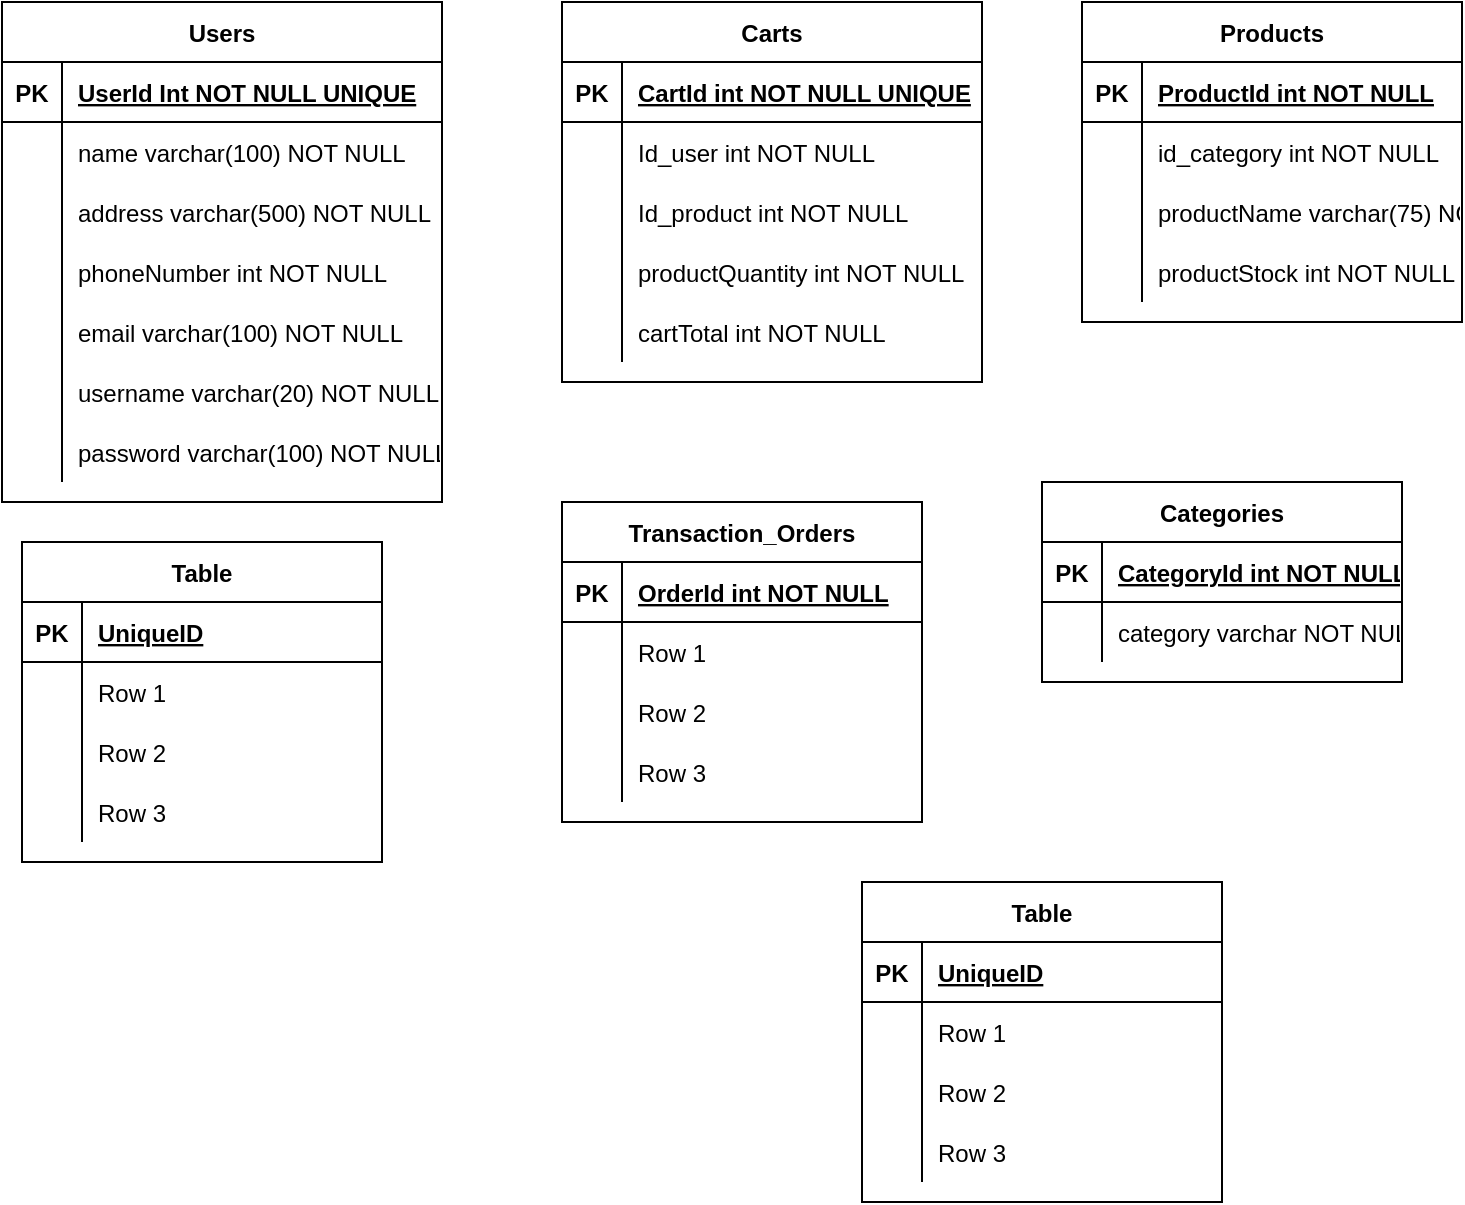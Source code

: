 <mxfile version="14.7.0" type="github">
  <diagram id="R2lEEEUBdFMjLlhIrx00" name="Page-1">
    <mxGraphModel dx="883" dy="556" grid="1" gridSize="10" guides="1" tooltips="1" connect="1" arrows="1" fold="1" page="1" pageScale="1" pageWidth="850" pageHeight="1100" math="0" shadow="0" extFonts="Permanent Marker^https://fonts.googleapis.com/css?family=Permanent+Marker">
      <root>
        <mxCell id="0" />
        <mxCell id="1" parent="0" />
        <mxCell id="rfaRZoywwaGYxJj0P569-1" value="Users" style="shape=table;startSize=30;container=1;collapsible=1;childLayout=tableLayout;fixedRows=1;rowLines=0;fontStyle=1;align=center;resizeLast=1;" vertex="1" parent="1">
          <mxGeometry x="100" y="170" width="220" height="250" as="geometry" />
        </mxCell>
        <mxCell id="rfaRZoywwaGYxJj0P569-2" value="" style="shape=partialRectangle;collapsible=0;dropTarget=0;pointerEvents=0;fillColor=none;top=0;left=0;bottom=1;right=0;points=[[0,0.5],[1,0.5]];portConstraint=eastwest;" vertex="1" parent="rfaRZoywwaGYxJj0P569-1">
          <mxGeometry y="30" width="220" height="30" as="geometry" />
        </mxCell>
        <mxCell id="rfaRZoywwaGYxJj0P569-3" value="PK" style="shape=partialRectangle;connectable=0;fillColor=none;top=0;left=0;bottom=0;right=0;fontStyle=1;overflow=hidden;" vertex="1" parent="rfaRZoywwaGYxJj0P569-2">
          <mxGeometry width="30" height="30" as="geometry" />
        </mxCell>
        <mxCell id="rfaRZoywwaGYxJj0P569-4" value="UserId Int NOT NULL UNIQUE" style="shape=partialRectangle;connectable=0;fillColor=none;top=0;left=0;bottom=0;right=0;align=left;spacingLeft=6;fontStyle=5;overflow=hidden;" vertex="1" parent="rfaRZoywwaGYxJj0P569-2">
          <mxGeometry x="30" width="190" height="30" as="geometry" />
        </mxCell>
        <mxCell id="rfaRZoywwaGYxJj0P569-5" value="" style="shape=partialRectangle;collapsible=0;dropTarget=0;pointerEvents=0;fillColor=none;top=0;left=0;bottom=0;right=0;points=[[0,0.5],[1,0.5]];portConstraint=eastwest;" vertex="1" parent="rfaRZoywwaGYxJj0P569-1">
          <mxGeometry y="60" width="220" height="30" as="geometry" />
        </mxCell>
        <mxCell id="rfaRZoywwaGYxJj0P569-6" value="" style="shape=partialRectangle;connectable=0;fillColor=none;top=0;left=0;bottom=0;right=0;editable=1;overflow=hidden;" vertex="1" parent="rfaRZoywwaGYxJj0P569-5">
          <mxGeometry width="30" height="30" as="geometry" />
        </mxCell>
        <mxCell id="rfaRZoywwaGYxJj0P569-7" value="name varchar(100) NOT NULL" style="shape=partialRectangle;connectable=0;fillColor=none;top=0;left=0;bottom=0;right=0;align=left;spacingLeft=6;overflow=hidden;" vertex="1" parent="rfaRZoywwaGYxJj0P569-5">
          <mxGeometry x="30" width="190" height="30" as="geometry" />
        </mxCell>
        <mxCell id="rfaRZoywwaGYxJj0P569-8" value="" style="shape=partialRectangle;collapsible=0;dropTarget=0;pointerEvents=0;fillColor=none;top=0;left=0;bottom=0;right=0;points=[[0,0.5],[1,0.5]];portConstraint=eastwest;" vertex="1" parent="rfaRZoywwaGYxJj0P569-1">
          <mxGeometry y="90" width="220" height="30" as="geometry" />
        </mxCell>
        <mxCell id="rfaRZoywwaGYxJj0P569-9" value="" style="shape=partialRectangle;connectable=0;fillColor=none;top=0;left=0;bottom=0;right=0;editable=1;overflow=hidden;" vertex="1" parent="rfaRZoywwaGYxJj0P569-8">
          <mxGeometry width="30" height="30" as="geometry" />
        </mxCell>
        <mxCell id="rfaRZoywwaGYxJj0P569-10" value="address varchar(500) NOT NULL" style="shape=partialRectangle;connectable=0;fillColor=none;top=0;left=0;bottom=0;right=0;align=left;spacingLeft=6;overflow=hidden;" vertex="1" parent="rfaRZoywwaGYxJj0P569-8">
          <mxGeometry x="30" width="190" height="30" as="geometry" />
        </mxCell>
        <mxCell id="rfaRZoywwaGYxJj0P569-11" value="" style="shape=partialRectangle;collapsible=0;dropTarget=0;pointerEvents=0;fillColor=none;top=0;left=0;bottom=0;right=0;points=[[0,0.5],[1,0.5]];portConstraint=eastwest;" vertex="1" parent="rfaRZoywwaGYxJj0P569-1">
          <mxGeometry y="120" width="220" height="30" as="geometry" />
        </mxCell>
        <mxCell id="rfaRZoywwaGYxJj0P569-12" value="" style="shape=partialRectangle;connectable=0;fillColor=none;top=0;left=0;bottom=0;right=0;editable=1;overflow=hidden;" vertex="1" parent="rfaRZoywwaGYxJj0P569-11">
          <mxGeometry width="30" height="30" as="geometry" />
        </mxCell>
        <mxCell id="rfaRZoywwaGYxJj0P569-13" value="phoneNumber int NOT NULL" style="shape=partialRectangle;connectable=0;fillColor=none;top=0;left=0;bottom=0;right=0;align=left;spacingLeft=6;overflow=hidden;" vertex="1" parent="rfaRZoywwaGYxJj0P569-11">
          <mxGeometry x="30" width="190" height="30" as="geometry" />
        </mxCell>
        <mxCell id="rfaRZoywwaGYxJj0P569-92" value="" style="shape=partialRectangle;collapsible=0;dropTarget=0;pointerEvents=0;fillColor=none;top=0;left=0;bottom=0;right=0;points=[[0,0.5],[1,0.5]];portConstraint=eastwest;" vertex="1" parent="rfaRZoywwaGYxJj0P569-1">
          <mxGeometry y="150" width="220" height="30" as="geometry" />
        </mxCell>
        <mxCell id="rfaRZoywwaGYxJj0P569-93" value="" style="shape=partialRectangle;connectable=0;fillColor=none;top=0;left=0;bottom=0;right=0;editable=1;overflow=hidden;" vertex="1" parent="rfaRZoywwaGYxJj0P569-92">
          <mxGeometry width="30" height="30" as="geometry" />
        </mxCell>
        <mxCell id="rfaRZoywwaGYxJj0P569-94" value="email varchar(100) NOT NULL" style="shape=partialRectangle;connectable=0;fillColor=none;top=0;left=0;bottom=0;right=0;align=left;spacingLeft=6;overflow=hidden;" vertex="1" parent="rfaRZoywwaGYxJj0P569-92">
          <mxGeometry x="30" width="190" height="30" as="geometry" />
        </mxCell>
        <mxCell id="rfaRZoywwaGYxJj0P569-95" value="" style="shape=partialRectangle;collapsible=0;dropTarget=0;pointerEvents=0;fillColor=none;top=0;left=0;bottom=0;right=0;points=[[0,0.5],[1,0.5]];portConstraint=eastwest;" vertex="1" parent="rfaRZoywwaGYxJj0P569-1">
          <mxGeometry y="180" width="220" height="30" as="geometry" />
        </mxCell>
        <mxCell id="rfaRZoywwaGYxJj0P569-96" value="" style="shape=partialRectangle;connectable=0;fillColor=none;top=0;left=0;bottom=0;right=0;editable=1;overflow=hidden;" vertex="1" parent="rfaRZoywwaGYxJj0P569-95">
          <mxGeometry width="30" height="30" as="geometry" />
        </mxCell>
        <mxCell id="rfaRZoywwaGYxJj0P569-97" value="username varchar(20) NOT NULL" style="shape=partialRectangle;connectable=0;fillColor=none;top=0;left=0;bottom=0;right=0;align=left;spacingLeft=6;overflow=hidden;" vertex="1" parent="rfaRZoywwaGYxJj0P569-95">
          <mxGeometry x="30" width="190" height="30" as="geometry" />
        </mxCell>
        <mxCell id="rfaRZoywwaGYxJj0P569-98" value="" style="shape=partialRectangle;collapsible=0;dropTarget=0;pointerEvents=0;fillColor=none;top=0;left=0;bottom=0;right=0;points=[[0,0.5],[1,0.5]];portConstraint=eastwest;" vertex="1" parent="rfaRZoywwaGYxJj0P569-1">
          <mxGeometry y="210" width="220" height="30" as="geometry" />
        </mxCell>
        <mxCell id="rfaRZoywwaGYxJj0P569-99" value="" style="shape=partialRectangle;connectable=0;fillColor=none;top=0;left=0;bottom=0;right=0;editable=1;overflow=hidden;" vertex="1" parent="rfaRZoywwaGYxJj0P569-98">
          <mxGeometry width="30" height="30" as="geometry" />
        </mxCell>
        <mxCell id="rfaRZoywwaGYxJj0P569-100" value="password varchar(100) NOT NULL" style="shape=partialRectangle;connectable=0;fillColor=none;top=0;left=0;bottom=0;right=0;align=left;spacingLeft=6;overflow=hidden;" vertex="1" parent="rfaRZoywwaGYxJj0P569-98">
          <mxGeometry x="30" width="190" height="30" as="geometry" />
        </mxCell>
        <mxCell id="rfaRZoywwaGYxJj0P569-14" value="Carts" style="shape=table;startSize=30;container=1;collapsible=1;childLayout=tableLayout;fixedRows=1;rowLines=0;fontStyle=1;align=center;resizeLast=1;" vertex="1" parent="1">
          <mxGeometry x="380" y="170" width="210" height="190" as="geometry" />
        </mxCell>
        <mxCell id="rfaRZoywwaGYxJj0P569-15" value="" style="shape=partialRectangle;collapsible=0;dropTarget=0;pointerEvents=0;fillColor=none;top=0;left=0;bottom=1;right=0;points=[[0,0.5],[1,0.5]];portConstraint=eastwest;" vertex="1" parent="rfaRZoywwaGYxJj0P569-14">
          <mxGeometry y="30" width="210" height="30" as="geometry" />
        </mxCell>
        <mxCell id="rfaRZoywwaGYxJj0P569-16" value="PK" style="shape=partialRectangle;connectable=0;fillColor=none;top=0;left=0;bottom=0;right=0;fontStyle=1;overflow=hidden;" vertex="1" parent="rfaRZoywwaGYxJj0P569-15">
          <mxGeometry width="30" height="30" as="geometry" />
        </mxCell>
        <mxCell id="rfaRZoywwaGYxJj0P569-17" value="CartId int NOT NULL UNIQUE" style="shape=partialRectangle;connectable=0;fillColor=none;top=0;left=0;bottom=0;right=0;align=left;spacingLeft=6;fontStyle=5;overflow=hidden;" vertex="1" parent="rfaRZoywwaGYxJj0P569-15">
          <mxGeometry x="30" width="180" height="30" as="geometry" />
        </mxCell>
        <mxCell id="rfaRZoywwaGYxJj0P569-18" value="" style="shape=partialRectangle;collapsible=0;dropTarget=0;pointerEvents=0;fillColor=none;top=0;left=0;bottom=0;right=0;points=[[0,0.5],[1,0.5]];portConstraint=eastwest;" vertex="1" parent="rfaRZoywwaGYxJj0P569-14">
          <mxGeometry y="60" width="210" height="30" as="geometry" />
        </mxCell>
        <mxCell id="rfaRZoywwaGYxJj0P569-19" value="" style="shape=partialRectangle;connectable=0;fillColor=none;top=0;left=0;bottom=0;right=0;editable=1;overflow=hidden;" vertex="1" parent="rfaRZoywwaGYxJj0P569-18">
          <mxGeometry width="30" height="30" as="geometry" />
        </mxCell>
        <mxCell id="rfaRZoywwaGYxJj0P569-20" value="Id_user int NOT NULL " style="shape=partialRectangle;connectable=0;fillColor=none;top=0;left=0;bottom=0;right=0;align=left;spacingLeft=6;overflow=hidden;" vertex="1" parent="rfaRZoywwaGYxJj0P569-18">
          <mxGeometry x="30" width="180" height="30" as="geometry" />
        </mxCell>
        <mxCell id="rfaRZoywwaGYxJj0P569-21" value="" style="shape=partialRectangle;collapsible=0;dropTarget=0;pointerEvents=0;fillColor=none;top=0;left=0;bottom=0;right=0;points=[[0,0.5],[1,0.5]];portConstraint=eastwest;" vertex="1" parent="rfaRZoywwaGYxJj0P569-14">
          <mxGeometry y="90" width="210" height="30" as="geometry" />
        </mxCell>
        <mxCell id="rfaRZoywwaGYxJj0P569-22" value="" style="shape=partialRectangle;connectable=0;fillColor=none;top=0;left=0;bottom=0;right=0;editable=1;overflow=hidden;" vertex="1" parent="rfaRZoywwaGYxJj0P569-21">
          <mxGeometry width="30" height="30" as="geometry" />
        </mxCell>
        <mxCell id="rfaRZoywwaGYxJj0P569-23" value="Id_product int NOT NULL" style="shape=partialRectangle;connectable=0;fillColor=none;top=0;left=0;bottom=0;right=0;align=left;spacingLeft=6;overflow=hidden;" vertex="1" parent="rfaRZoywwaGYxJj0P569-21">
          <mxGeometry x="30" width="180" height="30" as="geometry" />
        </mxCell>
        <mxCell id="rfaRZoywwaGYxJj0P569-24" value="" style="shape=partialRectangle;collapsible=0;dropTarget=0;pointerEvents=0;fillColor=none;top=0;left=0;bottom=0;right=0;points=[[0,0.5],[1,0.5]];portConstraint=eastwest;" vertex="1" parent="rfaRZoywwaGYxJj0P569-14">
          <mxGeometry y="120" width="210" height="30" as="geometry" />
        </mxCell>
        <mxCell id="rfaRZoywwaGYxJj0P569-25" value="" style="shape=partialRectangle;connectable=0;fillColor=none;top=0;left=0;bottom=0;right=0;editable=1;overflow=hidden;" vertex="1" parent="rfaRZoywwaGYxJj0P569-24">
          <mxGeometry width="30" height="30" as="geometry" />
        </mxCell>
        <mxCell id="rfaRZoywwaGYxJj0P569-26" value="productQuantity int NOT NULL" style="shape=partialRectangle;connectable=0;fillColor=none;top=0;left=0;bottom=0;right=0;align=left;spacingLeft=6;overflow=hidden;" vertex="1" parent="rfaRZoywwaGYxJj0P569-24">
          <mxGeometry x="30" width="180" height="30" as="geometry" />
        </mxCell>
        <mxCell id="rfaRZoywwaGYxJj0P569-143" value="" style="shape=partialRectangle;collapsible=0;dropTarget=0;pointerEvents=0;fillColor=none;top=0;left=0;bottom=0;right=0;points=[[0,0.5],[1,0.5]];portConstraint=eastwest;" vertex="1" parent="rfaRZoywwaGYxJj0P569-14">
          <mxGeometry y="150" width="210" height="30" as="geometry" />
        </mxCell>
        <mxCell id="rfaRZoywwaGYxJj0P569-144" value="" style="shape=partialRectangle;connectable=0;fillColor=none;top=0;left=0;bottom=0;right=0;editable=1;overflow=hidden;" vertex="1" parent="rfaRZoywwaGYxJj0P569-143">
          <mxGeometry width="30" height="30" as="geometry" />
        </mxCell>
        <mxCell id="rfaRZoywwaGYxJj0P569-145" value="cartTotal int NOT NULL" style="shape=partialRectangle;connectable=0;fillColor=none;top=0;left=0;bottom=0;right=0;align=left;spacingLeft=6;overflow=hidden;" vertex="1" parent="rfaRZoywwaGYxJj0P569-143">
          <mxGeometry x="30" width="180" height="30" as="geometry" />
        </mxCell>
        <mxCell id="rfaRZoywwaGYxJj0P569-27" value="Table" style="shape=table;startSize=30;container=1;collapsible=1;childLayout=tableLayout;fixedRows=1;rowLines=0;fontStyle=1;align=center;resizeLast=1;" vertex="1" parent="1">
          <mxGeometry x="110" y="440" width="180" height="160" as="geometry" />
        </mxCell>
        <mxCell id="rfaRZoywwaGYxJj0P569-28" value="" style="shape=partialRectangle;collapsible=0;dropTarget=0;pointerEvents=0;fillColor=none;top=0;left=0;bottom=1;right=0;points=[[0,0.5],[1,0.5]];portConstraint=eastwest;" vertex="1" parent="rfaRZoywwaGYxJj0P569-27">
          <mxGeometry y="30" width="180" height="30" as="geometry" />
        </mxCell>
        <mxCell id="rfaRZoywwaGYxJj0P569-29" value="PK" style="shape=partialRectangle;connectable=0;fillColor=none;top=0;left=0;bottom=0;right=0;fontStyle=1;overflow=hidden;" vertex="1" parent="rfaRZoywwaGYxJj0P569-28">
          <mxGeometry width="30" height="30" as="geometry" />
        </mxCell>
        <mxCell id="rfaRZoywwaGYxJj0P569-30" value="UniqueID" style="shape=partialRectangle;connectable=0;fillColor=none;top=0;left=0;bottom=0;right=0;align=left;spacingLeft=6;fontStyle=5;overflow=hidden;" vertex="1" parent="rfaRZoywwaGYxJj0P569-28">
          <mxGeometry x="30" width="150" height="30" as="geometry" />
        </mxCell>
        <mxCell id="rfaRZoywwaGYxJj0P569-31" value="" style="shape=partialRectangle;collapsible=0;dropTarget=0;pointerEvents=0;fillColor=none;top=0;left=0;bottom=0;right=0;points=[[0,0.5],[1,0.5]];portConstraint=eastwest;" vertex="1" parent="rfaRZoywwaGYxJj0P569-27">
          <mxGeometry y="60" width="180" height="30" as="geometry" />
        </mxCell>
        <mxCell id="rfaRZoywwaGYxJj0P569-32" value="" style="shape=partialRectangle;connectable=0;fillColor=none;top=0;left=0;bottom=0;right=0;editable=1;overflow=hidden;" vertex="1" parent="rfaRZoywwaGYxJj0P569-31">
          <mxGeometry width="30" height="30" as="geometry" />
        </mxCell>
        <mxCell id="rfaRZoywwaGYxJj0P569-33" value="Row 1" style="shape=partialRectangle;connectable=0;fillColor=none;top=0;left=0;bottom=0;right=0;align=left;spacingLeft=6;overflow=hidden;" vertex="1" parent="rfaRZoywwaGYxJj0P569-31">
          <mxGeometry x="30" width="150" height="30" as="geometry" />
        </mxCell>
        <mxCell id="rfaRZoywwaGYxJj0P569-34" value="" style="shape=partialRectangle;collapsible=0;dropTarget=0;pointerEvents=0;fillColor=none;top=0;left=0;bottom=0;right=0;points=[[0,0.5],[1,0.5]];portConstraint=eastwest;" vertex="1" parent="rfaRZoywwaGYxJj0P569-27">
          <mxGeometry y="90" width="180" height="30" as="geometry" />
        </mxCell>
        <mxCell id="rfaRZoywwaGYxJj0P569-35" value="" style="shape=partialRectangle;connectable=0;fillColor=none;top=0;left=0;bottom=0;right=0;editable=1;overflow=hidden;" vertex="1" parent="rfaRZoywwaGYxJj0P569-34">
          <mxGeometry width="30" height="30" as="geometry" />
        </mxCell>
        <mxCell id="rfaRZoywwaGYxJj0P569-36" value="Row 2" style="shape=partialRectangle;connectable=0;fillColor=none;top=0;left=0;bottom=0;right=0;align=left;spacingLeft=6;overflow=hidden;" vertex="1" parent="rfaRZoywwaGYxJj0P569-34">
          <mxGeometry x="30" width="150" height="30" as="geometry" />
        </mxCell>
        <mxCell id="rfaRZoywwaGYxJj0P569-37" value="" style="shape=partialRectangle;collapsible=0;dropTarget=0;pointerEvents=0;fillColor=none;top=0;left=0;bottom=0;right=0;points=[[0,0.5],[1,0.5]];portConstraint=eastwest;" vertex="1" parent="rfaRZoywwaGYxJj0P569-27">
          <mxGeometry y="120" width="180" height="30" as="geometry" />
        </mxCell>
        <mxCell id="rfaRZoywwaGYxJj0P569-38" value="" style="shape=partialRectangle;connectable=0;fillColor=none;top=0;left=0;bottom=0;right=0;editable=1;overflow=hidden;" vertex="1" parent="rfaRZoywwaGYxJj0P569-37">
          <mxGeometry width="30" height="30" as="geometry" />
        </mxCell>
        <mxCell id="rfaRZoywwaGYxJj0P569-39" value="Row 3" style="shape=partialRectangle;connectable=0;fillColor=none;top=0;left=0;bottom=0;right=0;align=left;spacingLeft=6;overflow=hidden;" vertex="1" parent="rfaRZoywwaGYxJj0P569-37">
          <mxGeometry x="30" width="150" height="30" as="geometry" />
        </mxCell>
        <mxCell id="rfaRZoywwaGYxJj0P569-40" value="Transaction_Orders" style="shape=table;startSize=30;container=1;collapsible=1;childLayout=tableLayout;fixedRows=1;rowLines=0;fontStyle=1;align=center;resizeLast=1;" vertex="1" parent="1">
          <mxGeometry x="380" y="420" width="180" height="160" as="geometry" />
        </mxCell>
        <mxCell id="rfaRZoywwaGYxJj0P569-41" value="" style="shape=partialRectangle;collapsible=0;dropTarget=0;pointerEvents=0;fillColor=none;top=0;left=0;bottom=1;right=0;points=[[0,0.5],[1,0.5]];portConstraint=eastwest;" vertex="1" parent="rfaRZoywwaGYxJj0P569-40">
          <mxGeometry y="30" width="180" height="30" as="geometry" />
        </mxCell>
        <mxCell id="rfaRZoywwaGYxJj0P569-42" value="PK" style="shape=partialRectangle;connectable=0;fillColor=none;top=0;left=0;bottom=0;right=0;fontStyle=1;overflow=hidden;" vertex="1" parent="rfaRZoywwaGYxJj0P569-41">
          <mxGeometry width="30" height="30" as="geometry" />
        </mxCell>
        <mxCell id="rfaRZoywwaGYxJj0P569-43" value="OrderId int NOT NULL" style="shape=partialRectangle;connectable=0;fillColor=none;top=0;left=0;bottom=0;right=0;align=left;spacingLeft=6;fontStyle=5;overflow=hidden;" vertex="1" parent="rfaRZoywwaGYxJj0P569-41">
          <mxGeometry x="30" width="150" height="30" as="geometry" />
        </mxCell>
        <mxCell id="rfaRZoywwaGYxJj0P569-44" value="" style="shape=partialRectangle;collapsible=0;dropTarget=0;pointerEvents=0;fillColor=none;top=0;left=0;bottom=0;right=0;points=[[0,0.5],[1,0.5]];portConstraint=eastwest;" vertex="1" parent="rfaRZoywwaGYxJj0P569-40">
          <mxGeometry y="60" width="180" height="30" as="geometry" />
        </mxCell>
        <mxCell id="rfaRZoywwaGYxJj0P569-45" value="" style="shape=partialRectangle;connectable=0;fillColor=none;top=0;left=0;bottom=0;right=0;editable=1;overflow=hidden;" vertex="1" parent="rfaRZoywwaGYxJj0P569-44">
          <mxGeometry width="30" height="30" as="geometry" />
        </mxCell>
        <mxCell id="rfaRZoywwaGYxJj0P569-46" value="Row 1" style="shape=partialRectangle;connectable=0;fillColor=none;top=0;left=0;bottom=0;right=0;align=left;spacingLeft=6;overflow=hidden;" vertex="1" parent="rfaRZoywwaGYxJj0P569-44">
          <mxGeometry x="30" width="150" height="30" as="geometry" />
        </mxCell>
        <mxCell id="rfaRZoywwaGYxJj0P569-47" value="" style="shape=partialRectangle;collapsible=0;dropTarget=0;pointerEvents=0;fillColor=none;top=0;left=0;bottom=0;right=0;points=[[0,0.5],[1,0.5]];portConstraint=eastwest;" vertex="1" parent="rfaRZoywwaGYxJj0P569-40">
          <mxGeometry y="90" width="180" height="30" as="geometry" />
        </mxCell>
        <mxCell id="rfaRZoywwaGYxJj0P569-48" value="" style="shape=partialRectangle;connectable=0;fillColor=none;top=0;left=0;bottom=0;right=0;editable=1;overflow=hidden;" vertex="1" parent="rfaRZoywwaGYxJj0P569-47">
          <mxGeometry width="30" height="30" as="geometry" />
        </mxCell>
        <mxCell id="rfaRZoywwaGYxJj0P569-49" value="Row 2" style="shape=partialRectangle;connectable=0;fillColor=none;top=0;left=0;bottom=0;right=0;align=left;spacingLeft=6;overflow=hidden;" vertex="1" parent="rfaRZoywwaGYxJj0P569-47">
          <mxGeometry x="30" width="150" height="30" as="geometry" />
        </mxCell>
        <mxCell id="rfaRZoywwaGYxJj0P569-50" value="" style="shape=partialRectangle;collapsible=0;dropTarget=0;pointerEvents=0;fillColor=none;top=0;left=0;bottom=0;right=0;points=[[0,0.5],[1,0.5]];portConstraint=eastwest;" vertex="1" parent="rfaRZoywwaGYxJj0P569-40">
          <mxGeometry y="120" width="180" height="30" as="geometry" />
        </mxCell>
        <mxCell id="rfaRZoywwaGYxJj0P569-51" value="" style="shape=partialRectangle;connectable=0;fillColor=none;top=0;left=0;bottom=0;right=0;editable=1;overflow=hidden;" vertex="1" parent="rfaRZoywwaGYxJj0P569-50">
          <mxGeometry width="30" height="30" as="geometry" />
        </mxCell>
        <mxCell id="rfaRZoywwaGYxJj0P569-52" value="Row 3" style="shape=partialRectangle;connectable=0;fillColor=none;top=0;left=0;bottom=0;right=0;align=left;spacingLeft=6;overflow=hidden;" vertex="1" parent="rfaRZoywwaGYxJj0P569-50">
          <mxGeometry x="30" width="150" height="30" as="geometry" />
        </mxCell>
        <mxCell id="rfaRZoywwaGYxJj0P569-53" value="Products" style="shape=table;startSize=30;container=1;collapsible=1;childLayout=tableLayout;fixedRows=1;rowLines=0;fontStyle=1;align=center;resizeLast=1;" vertex="1" parent="1">
          <mxGeometry x="640" y="170" width="190" height="160" as="geometry" />
        </mxCell>
        <mxCell id="rfaRZoywwaGYxJj0P569-54" value="" style="shape=partialRectangle;collapsible=0;dropTarget=0;pointerEvents=0;fillColor=none;top=0;left=0;bottom=1;right=0;points=[[0,0.5],[1,0.5]];portConstraint=eastwest;" vertex="1" parent="rfaRZoywwaGYxJj0P569-53">
          <mxGeometry y="30" width="190" height="30" as="geometry" />
        </mxCell>
        <mxCell id="rfaRZoywwaGYxJj0P569-55" value="PK" style="shape=partialRectangle;connectable=0;fillColor=none;top=0;left=0;bottom=0;right=0;fontStyle=1;overflow=hidden;" vertex="1" parent="rfaRZoywwaGYxJj0P569-54">
          <mxGeometry width="30" height="30" as="geometry" />
        </mxCell>
        <mxCell id="rfaRZoywwaGYxJj0P569-56" value="ProductId int NOT NULL" style="shape=partialRectangle;connectable=0;fillColor=none;top=0;left=0;bottom=0;right=0;align=left;spacingLeft=6;fontStyle=5;overflow=hidden;" vertex="1" parent="rfaRZoywwaGYxJj0P569-54">
          <mxGeometry x="30" width="160" height="30" as="geometry" />
        </mxCell>
        <mxCell id="rfaRZoywwaGYxJj0P569-57" value="" style="shape=partialRectangle;collapsible=0;dropTarget=0;pointerEvents=0;fillColor=none;top=0;left=0;bottom=0;right=0;points=[[0,0.5],[1,0.5]];portConstraint=eastwest;" vertex="1" parent="rfaRZoywwaGYxJj0P569-53">
          <mxGeometry y="60" width="190" height="30" as="geometry" />
        </mxCell>
        <mxCell id="rfaRZoywwaGYxJj0P569-58" value="" style="shape=partialRectangle;connectable=0;fillColor=none;top=0;left=0;bottom=0;right=0;editable=1;overflow=hidden;" vertex="1" parent="rfaRZoywwaGYxJj0P569-57">
          <mxGeometry width="30" height="30" as="geometry" />
        </mxCell>
        <mxCell id="rfaRZoywwaGYxJj0P569-59" value="id_category int NOT NULL" style="shape=partialRectangle;connectable=0;fillColor=none;top=0;left=0;bottom=0;right=0;align=left;spacingLeft=6;overflow=hidden;" vertex="1" parent="rfaRZoywwaGYxJj0P569-57">
          <mxGeometry x="30" width="160" height="30" as="geometry" />
        </mxCell>
        <mxCell id="rfaRZoywwaGYxJj0P569-60" value="" style="shape=partialRectangle;collapsible=0;dropTarget=0;pointerEvents=0;fillColor=none;top=0;left=0;bottom=0;right=0;points=[[0,0.5],[1,0.5]];portConstraint=eastwest;" vertex="1" parent="rfaRZoywwaGYxJj0P569-53">
          <mxGeometry y="90" width="190" height="30" as="geometry" />
        </mxCell>
        <mxCell id="rfaRZoywwaGYxJj0P569-61" value="" style="shape=partialRectangle;connectable=0;fillColor=none;top=0;left=0;bottom=0;right=0;editable=1;overflow=hidden;" vertex="1" parent="rfaRZoywwaGYxJj0P569-60">
          <mxGeometry width="30" height="30" as="geometry" />
        </mxCell>
        <mxCell id="rfaRZoywwaGYxJj0P569-62" value="productName varchar(75) NOT NULL" style="shape=partialRectangle;connectable=0;fillColor=none;top=0;left=0;bottom=0;right=0;align=left;spacingLeft=6;overflow=hidden;" vertex="1" parent="rfaRZoywwaGYxJj0P569-60">
          <mxGeometry x="30" width="160" height="30" as="geometry" />
        </mxCell>
        <mxCell id="rfaRZoywwaGYxJj0P569-63" value="" style="shape=partialRectangle;collapsible=0;dropTarget=0;pointerEvents=0;fillColor=none;top=0;left=0;bottom=0;right=0;points=[[0,0.5],[1,0.5]];portConstraint=eastwest;" vertex="1" parent="rfaRZoywwaGYxJj0P569-53">
          <mxGeometry y="120" width="190" height="30" as="geometry" />
        </mxCell>
        <mxCell id="rfaRZoywwaGYxJj0P569-64" value="" style="shape=partialRectangle;connectable=0;fillColor=none;top=0;left=0;bottom=0;right=0;editable=1;overflow=hidden;" vertex="1" parent="rfaRZoywwaGYxJj0P569-63">
          <mxGeometry width="30" height="30" as="geometry" />
        </mxCell>
        <mxCell id="rfaRZoywwaGYxJj0P569-65" value="productStock int NOT NULL" style="shape=partialRectangle;connectable=0;fillColor=none;top=0;left=0;bottom=0;right=0;align=left;spacingLeft=6;overflow=hidden;" vertex="1" parent="rfaRZoywwaGYxJj0P569-63">
          <mxGeometry x="30" width="160" height="30" as="geometry" />
        </mxCell>
        <mxCell id="rfaRZoywwaGYxJj0P569-66" value="Categories" style="shape=table;startSize=30;container=1;collapsible=1;childLayout=tableLayout;fixedRows=1;rowLines=0;fontStyle=1;align=center;resizeLast=1;" vertex="1" parent="1">
          <mxGeometry x="620" y="410" width="180" height="100" as="geometry" />
        </mxCell>
        <mxCell id="rfaRZoywwaGYxJj0P569-67" value="" style="shape=partialRectangle;collapsible=0;dropTarget=0;pointerEvents=0;fillColor=none;top=0;left=0;bottom=1;right=0;points=[[0,0.5],[1,0.5]];portConstraint=eastwest;" vertex="1" parent="rfaRZoywwaGYxJj0P569-66">
          <mxGeometry y="30" width="180" height="30" as="geometry" />
        </mxCell>
        <mxCell id="rfaRZoywwaGYxJj0P569-68" value="PK" style="shape=partialRectangle;connectable=0;fillColor=none;top=0;left=0;bottom=0;right=0;fontStyle=1;overflow=hidden;" vertex="1" parent="rfaRZoywwaGYxJj0P569-67">
          <mxGeometry width="30" height="30" as="geometry" />
        </mxCell>
        <mxCell id="rfaRZoywwaGYxJj0P569-69" value="CategoryId int NOT NULL" style="shape=partialRectangle;connectable=0;fillColor=none;top=0;left=0;bottom=0;right=0;align=left;spacingLeft=6;fontStyle=5;overflow=hidden;" vertex="1" parent="rfaRZoywwaGYxJj0P569-67">
          <mxGeometry x="30" width="150" height="30" as="geometry" />
        </mxCell>
        <mxCell id="rfaRZoywwaGYxJj0P569-70" value="" style="shape=partialRectangle;collapsible=0;dropTarget=0;pointerEvents=0;fillColor=none;top=0;left=0;bottom=0;right=0;points=[[0,0.5],[1,0.5]];portConstraint=eastwest;" vertex="1" parent="rfaRZoywwaGYxJj0P569-66">
          <mxGeometry y="60" width="180" height="30" as="geometry" />
        </mxCell>
        <mxCell id="rfaRZoywwaGYxJj0P569-71" value="" style="shape=partialRectangle;connectable=0;fillColor=none;top=0;left=0;bottom=0;right=0;editable=1;overflow=hidden;" vertex="1" parent="rfaRZoywwaGYxJj0P569-70">
          <mxGeometry width="30" height="30" as="geometry" />
        </mxCell>
        <mxCell id="rfaRZoywwaGYxJj0P569-72" value="category varchar NOT NULL" style="shape=partialRectangle;connectable=0;fillColor=none;top=0;left=0;bottom=0;right=0;align=left;spacingLeft=6;overflow=hidden;" vertex="1" parent="rfaRZoywwaGYxJj0P569-70">
          <mxGeometry x="30" width="150" height="30" as="geometry" />
        </mxCell>
        <mxCell id="rfaRZoywwaGYxJj0P569-79" value="Table" style="shape=table;startSize=30;container=1;collapsible=1;childLayout=tableLayout;fixedRows=1;rowLines=0;fontStyle=1;align=center;resizeLast=1;" vertex="1" parent="1">
          <mxGeometry x="530" y="610" width="180" height="160" as="geometry" />
        </mxCell>
        <mxCell id="rfaRZoywwaGYxJj0P569-80" value="" style="shape=partialRectangle;collapsible=0;dropTarget=0;pointerEvents=0;fillColor=none;top=0;left=0;bottom=1;right=0;points=[[0,0.5],[1,0.5]];portConstraint=eastwest;" vertex="1" parent="rfaRZoywwaGYxJj0P569-79">
          <mxGeometry y="30" width="180" height="30" as="geometry" />
        </mxCell>
        <mxCell id="rfaRZoywwaGYxJj0P569-81" value="PK" style="shape=partialRectangle;connectable=0;fillColor=none;top=0;left=0;bottom=0;right=0;fontStyle=1;overflow=hidden;" vertex="1" parent="rfaRZoywwaGYxJj0P569-80">
          <mxGeometry width="30" height="30" as="geometry" />
        </mxCell>
        <mxCell id="rfaRZoywwaGYxJj0P569-82" value="UniqueID" style="shape=partialRectangle;connectable=0;fillColor=none;top=0;left=0;bottom=0;right=0;align=left;spacingLeft=6;fontStyle=5;overflow=hidden;" vertex="1" parent="rfaRZoywwaGYxJj0P569-80">
          <mxGeometry x="30" width="150" height="30" as="geometry" />
        </mxCell>
        <mxCell id="rfaRZoywwaGYxJj0P569-83" value="" style="shape=partialRectangle;collapsible=0;dropTarget=0;pointerEvents=0;fillColor=none;top=0;left=0;bottom=0;right=0;points=[[0,0.5],[1,0.5]];portConstraint=eastwest;" vertex="1" parent="rfaRZoywwaGYxJj0P569-79">
          <mxGeometry y="60" width="180" height="30" as="geometry" />
        </mxCell>
        <mxCell id="rfaRZoywwaGYxJj0P569-84" value="" style="shape=partialRectangle;connectable=0;fillColor=none;top=0;left=0;bottom=0;right=0;editable=1;overflow=hidden;" vertex="1" parent="rfaRZoywwaGYxJj0P569-83">
          <mxGeometry width="30" height="30" as="geometry" />
        </mxCell>
        <mxCell id="rfaRZoywwaGYxJj0P569-85" value="Row 1" style="shape=partialRectangle;connectable=0;fillColor=none;top=0;left=0;bottom=0;right=0;align=left;spacingLeft=6;overflow=hidden;" vertex="1" parent="rfaRZoywwaGYxJj0P569-83">
          <mxGeometry x="30" width="150" height="30" as="geometry" />
        </mxCell>
        <mxCell id="rfaRZoywwaGYxJj0P569-86" value="" style="shape=partialRectangle;collapsible=0;dropTarget=0;pointerEvents=0;fillColor=none;top=0;left=0;bottom=0;right=0;points=[[0,0.5],[1,0.5]];portConstraint=eastwest;" vertex="1" parent="rfaRZoywwaGYxJj0P569-79">
          <mxGeometry y="90" width="180" height="30" as="geometry" />
        </mxCell>
        <mxCell id="rfaRZoywwaGYxJj0P569-87" value="" style="shape=partialRectangle;connectable=0;fillColor=none;top=0;left=0;bottom=0;right=0;editable=1;overflow=hidden;" vertex="1" parent="rfaRZoywwaGYxJj0P569-86">
          <mxGeometry width="30" height="30" as="geometry" />
        </mxCell>
        <mxCell id="rfaRZoywwaGYxJj0P569-88" value="Row 2" style="shape=partialRectangle;connectable=0;fillColor=none;top=0;left=0;bottom=0;right=0;align=left;spacingLeft=6;overflow=hidden;" vertex="1" parent="rfaRZoywwaGYxJj0P569-86">
          <mxGeometry x="30" width="150" height="30" as="geometry" />
        </mxCell>
        <mxCell id="rfaRZoywwaGYxJj0P569-89" value="" style="shape=partialRectangle;collapsible=0;dropTarget=0;pointerEvents=0;fillColor=none;top=0;left=0;bottom=0;right=0;points=[[0,0.5],[1,0.5]];portConstraint=eastwest;" vertex="1" parent="rfaRZoywwaGYxJj0P569-79">
          <mxGeometry y="120" width="180" height="30" as="geometry" />
        </mxCell>
        <mxCell id="rfaRZoywwaGYxJj0P569-90" value="" style="shape=partialRectangle;connectable=0;fillColor=none;top=0;left=0;bottom=0;right=0;editable=1;overflow=hidden;" vertex="1" parent="rfaRZoywwaGYxJj0P569-89">
          <mxGeometry width="30" height="30" as="geometry" />
        </mxCell>
        <mxCell id="rfaRZoywwaGYxJj0P569-91" value="Row 3" style="shape=partialRectangle;connectable=0;fillColor=none;top=0;left=0;bottom=0;right=0;align=left;spacingLeft=6;overflow=hidden;" vertex="1" parent="rfaRZoywwaGYxJj0P569-89">
          <mxGeometry x="30" width="150" height="30" as="geometry" />
        </mxCell>
      </root>
    </mxGraphModel>
  </diagram>
</mxfile>
